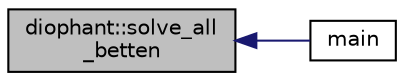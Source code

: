 digraph "diophant::solve_all_betten"
{
  edge [fontname="Helvetica",fontsize="10",labelfontname="Helvetica",labelfontsize="10"];
  node [fontname="Helvetica",fontsize="10",shape=record];
  rankdir="LR";
  Node611 [label="diophant::solve_all\l_betten",height=0.2,width=0.4,color="black", fillcolor="grey75", style="filled", fontcolor="black"];
  Node611 -> Node612 [dir="back",color="midnightblue",fontsize="10",style="solid",fontname="Helvetica"];
  Node612 [label="main",height=0.2,width=0.4,color="black", fillcolor="white", style="filled",URL="$dc/dbc/solve__diophant_8_c.html#a3c04138a5bfe5d72780bb7e82a18e627"];
}
